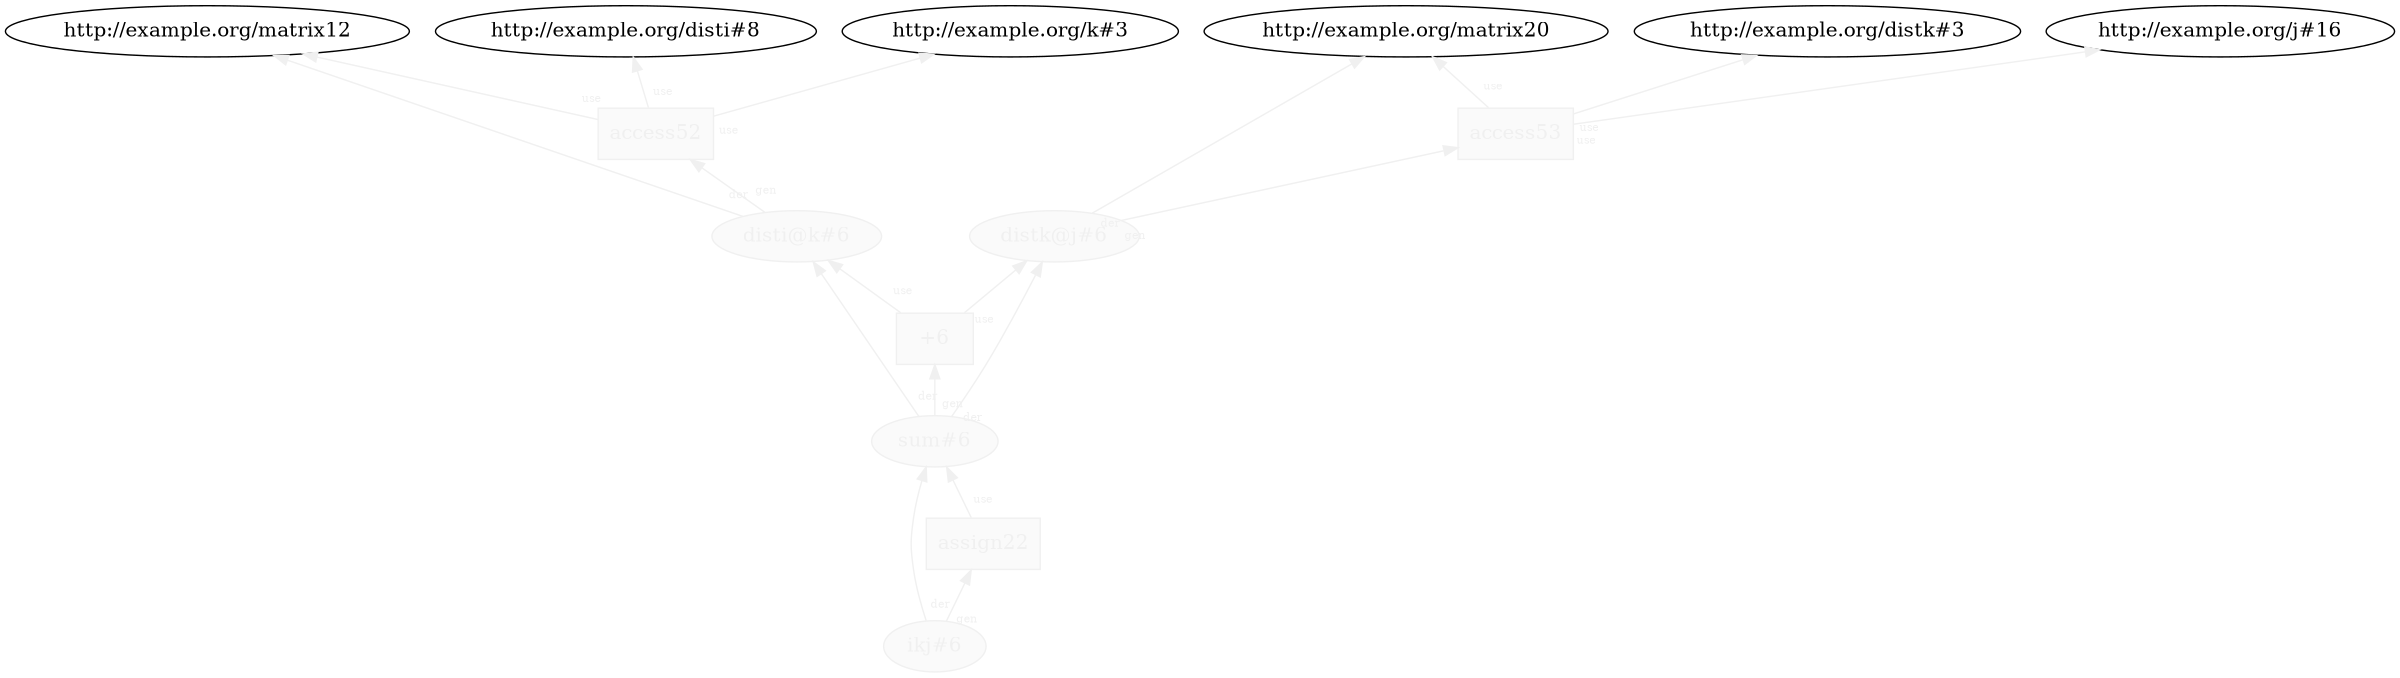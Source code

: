 digraph "PROV" { size="16,12"; rankdir="BT";
"http://example.org/disti@k#6" [fillcolor="#FAFAFA",color="#F0F0F0",style="filled",fontcolor="#F0F0F0",label="disti@k#6",URL="http://example.org/disti@k#6"]
"http://example.org/access52" [fillcolor="#FAFAFA",color="#F0F0F0",shape="polygon",sides="4",style="filled",fontcolor="#F0F0F0",label="access52",URL="http://example.org/access52"]
"http://example.org/disti@k#6" -> "http://example.org/matrix12" [labelfontsize="8",labeldistance="1.5",labelangle="60.0",rotation="20",taillabel="der",fontcolor="#F0F0F0",color="#F0F0F0"]
"http://example.org/access52" -> "http://example.org/disti#8" [labelfontsize="8",labeldistance="1.5",labelangle="60.0",rotation="20",taillabel="use",fontcolor="#F0F0F0",color="#F0F0F0"]
"http://example.org/access52" -> "http://example.org/k#3" [labelfontsize="8",labeldistance="1.5",labelangle="60.0",rotation="20",taillabel="use",fontcolor="#F0F0F0",color="#F0F0F0"]
"http://example.org/distk@j#6" [fillcolor="#FAFAFA",color="#F0F0F0",style="filled",fontcolor="#F0F0F0",label="distk@j#6",URL="http://example.org/distk@j#6"]
"http://example.org/access53" [fillcolor="#FAFAFA",color="#F0F0F0",shape="polygon",sides="4",style="filled",fontcolor="#F0F0F0",label="access53",URL="http://example.org/access53"]
"http://example.org/distk@j#6" -> "http://example.org/matrix20" [labelfontsize="8",labeldistance="1.5",labelangle="60.0",rotation="20",taillabel="der",fontcolor="#F0F0F0",color="#F0F0F0"]
"http://example.org/access53" -> "http://example.org/distk#3" [labelfontsize="8",labeldistance="1.5",labelangle="60.0",rotation="20",taillabel="use",fontcolor="#F0F0F0",color="#F0F0F0"]
"http://example.org/access53" -> "http://example.org/j#16" [labelfontsize="8",labeldistance="1.5",labelangle="60.0",rotation="20",taillabel="use",fontcolor="#F0F0F0",color="#F0F0F0"]
"http://example.org/sum#6" [fillcolor="#FAFAFA",color="#F0F0F0",style="filled",fontcolor="#F0F0F0",label="sum#6",URL="http://example.org/sum#6"]
"http://example.org/+6" [fillcolor="#FAFAFA",color="#F0F0F0",shape="polygon",sides="4",style="filled",fontcolor="#F0F0F0",label="+6",URL="http://example.org/+6"]
"http://example.org/sum#6" -> "http://example.org/disti@k#6" [labelfontsize="8",labeldistance="1.5",labelangle="60.0",rotation="20",taillabel="der",fontcolor="#F0F0F0",color="#F0F0F0"]
"http://example.org/sum#6" -> "http://example.org/distk@j#6" [labelfontsize="8",labeldistance="1.5",labelangle="60.0",rotation="20",taillabel="der",fontcolor="#F0F0F0",color="#F0F0F0"]
"http://example.org/ikj#6" [fillcolor="#FAFAFA",color="#F0F0F0",style="filled",fontcolor="#F0F0F0",label="ikj#6",URL="http://example.org/ikj#6"]
"http://example.org/assign22" [fillcolor="#FAFAFA",color="#F0F0F0",shape="polygon",sides="4",style="filled",fontcolor="#F0F0F0",label="assign22",URL="http://example.org/assign22"]
"http://example.org/ikj#6" -> "http://example.org/sum#6" [labelfontsize="8",labeldistance="1.5",labelangle="60.0",rotation="20",taillabel="der",fontcolor="#F0F0F0",color="#F0F0F0"]
"http://example.org/access52" -> "http://example.org/matrix12" [labelfontsize="8",labeldistance="1.5",labelangle="60.0",rotation="20",taillabel="use",fontcolor="#F0F0F0",color="#F0F0F0"]
"http://example.org/assign22" -> "http://example.org/sum#6" [labelfontsize="8",labeldistance="1.5",labelangle="60.0",rotation="20",taillabel="use",fontcolor="#F0F0F0",color="#F0F0F0"]
"http://example.org/access53" -> "http://example.org/matrix20" [labelfontsize="8",labeldistance="1.5",labelangle="60.0",rotation="20",taillabel="use",fontcolor="#F0F0F0",color="#F0F0F0"]
"http://example.org/+6" -> "http://example.org/distk@j#6" [labelfontsize="8",labeldistance="1.5",labelangle="60.0",rotation="20",taillabel="use",fontcolor="#F0F0F0",color="#F0F0F0"]
"http://example.org/+6" -> "http://example.org/disti@k#6" [labelfontsize="8",labeldistance="1.5",labelangle="60.0",rotation="20",taillabel="use",fontcolor="#F0F0F0",color="#F0F0F0"]
"http://example.org/ikj#6" -> "http://example.org/assign22" [labelfontsize="8",labeldistance="1.5",labelangle="60.0",rotation="20",taillabel="gen",fontcolor="#F0F0F0",color="#F0F0F0"]
"http://example.org/distk@j#6" -> "http://example.org/access53" [labelfontsize="8",labeldistance="1.5",labelangle="60.0",rotation="20",taillabel="gen",fontcolor="#F0F0F0",color="#F0F0F0"]
"http://example.org/sum#6" -> "http://example.org/+6" [labelfontsize="8",labeldistance="1.5",labelangle="60.0",rotation="20",taillabel="gen",fontcolor="#F0F0F0",color="#F0F0F0"]
"http://example.org/disti@k#6" -> "http://example.org/access52" [labelfontsize="8",labeldistance="1.5",labelangle="60.0",rotation="20",taillabel="gen",fontcolor="#F0F0F0",color="#F0F0F0"]
}